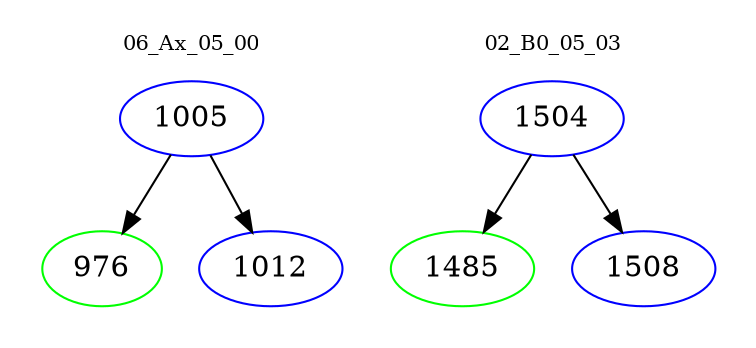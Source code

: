 digraph{
subgraph cluster_0 {
color = white
label = "06_Ax_05_00";
fontsize=10;
T0_1005 [label="1005", color="blue"]
T0_1005 -> T0_976 [color="black"]
T0_976 [label="976", color="green"]
T0_1005 -> T0_1012 [color="black"]
T0_1012 [label="1012", color="blue"]
}
subgraph cluster_1 {
color = white
label = "02_B0_05_03";
fontsize=10;
T1_1504 [label="1504", color="blue"]
T1_1504 -> T1_1485 [color="black"]
T1_1485 [label="1485", color="green"]
T1_1504 -> T1_1508 [color="black"]
T1_1508 [label="1508", color="blue"]
}
}
